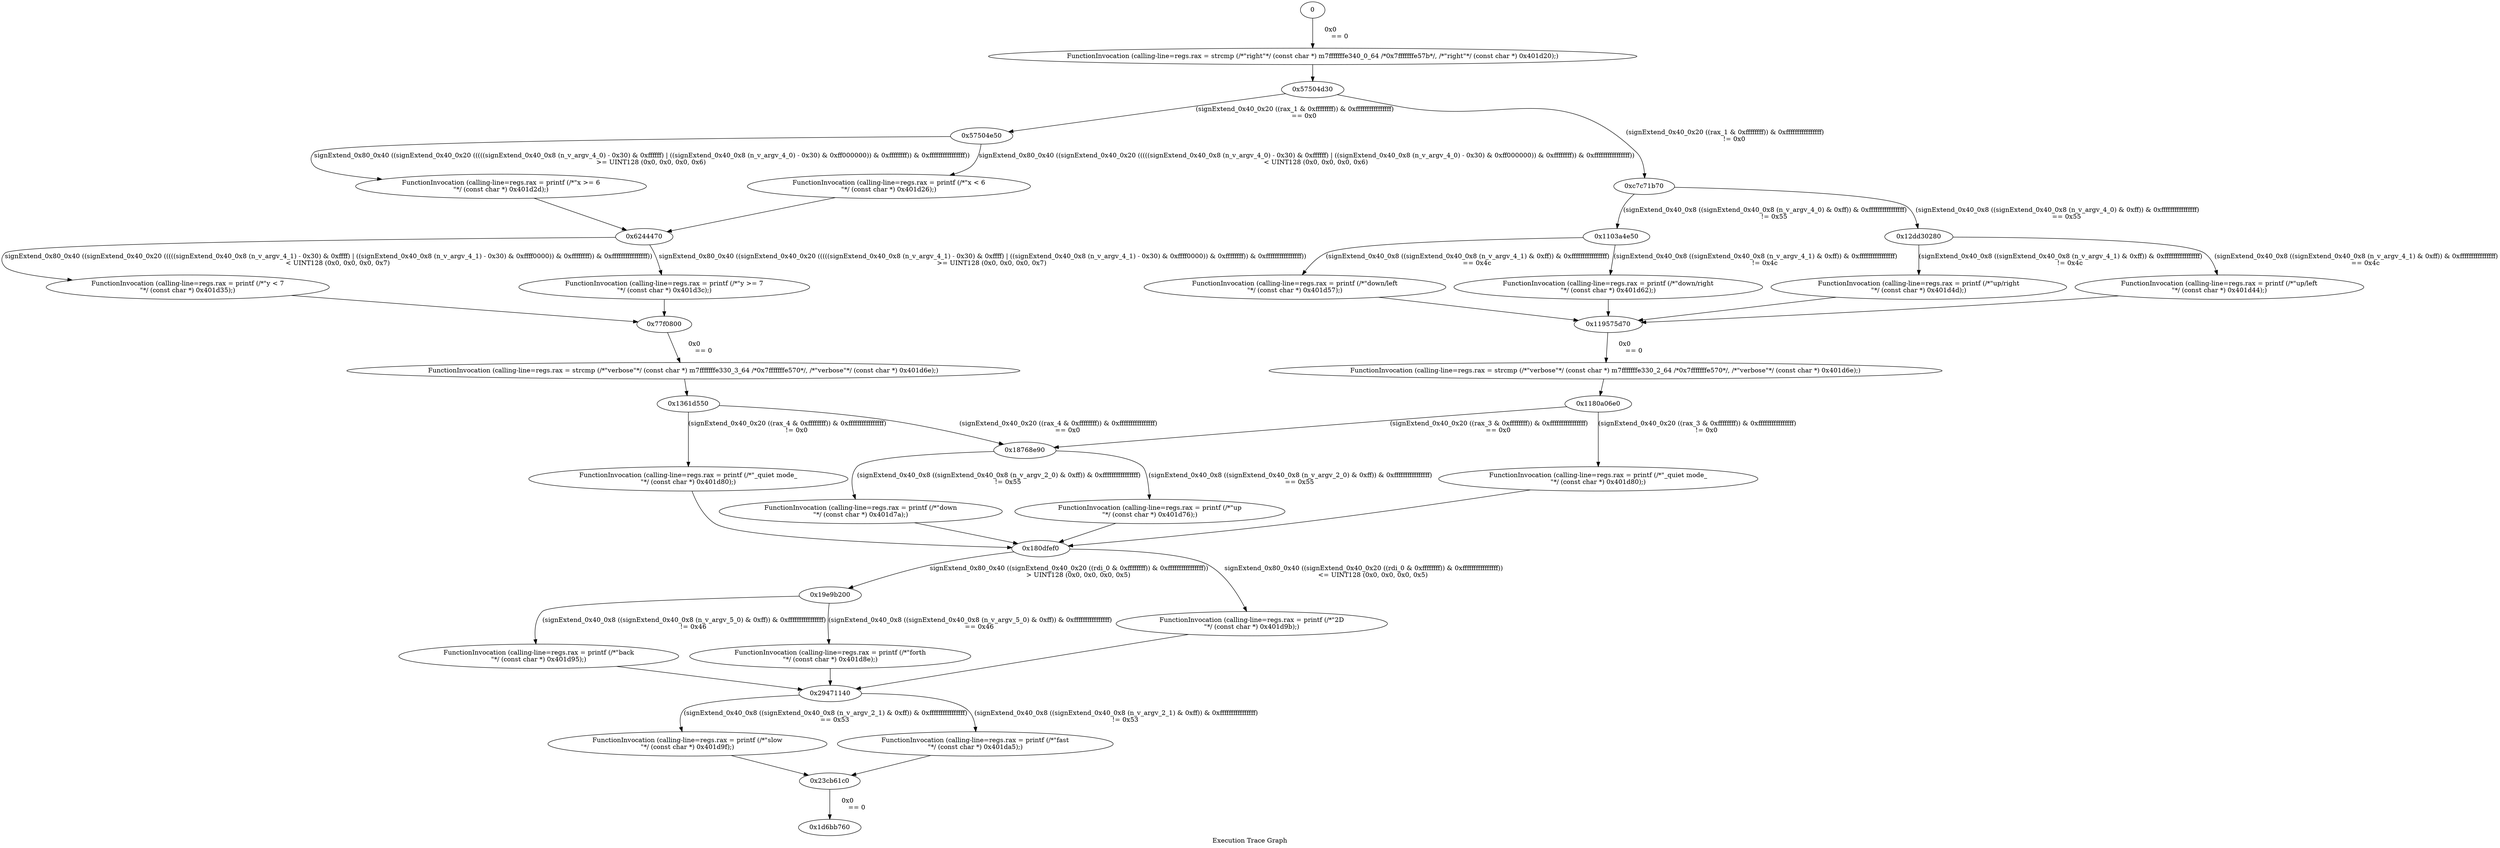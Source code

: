 digraph "Execution Trace Graph" {
	label="Execution Trace Graph";

	Node0 [label = "0"];
	Node0x6244470 [label = "0x6244470"];
	Node0x659e170 [label = "FunctionInvocation (calling-line=regs.rax = printf (/*\"slow\n\"*/ (const char *) 0x401d9f);)"];
	Node0x77f0800 [label = "0x77f0800"];
	Node0xe30c450 [label = "FunctionInvocation (calling-line=regs.rax = printf (/*\"forth\n\"*/ (const char *) 0x401d8e);)"];
	Node0x1361d550 [label = "0x1361d550"];
	Node0x180dfef0 [label = "0x180dfef0"];
	Node0x18768e90 [label = "0x18768e90"];
	Node0x19e9b200 [label = "0x19e9b200"];
	Node0x1d6bb760 [label = "0x1d6bb760"];
	Node0x23cb61c0 [label = "0x23cb61c0"];
	Node0x261d7dc0 [label = "FunctionInvocation (calling-line=regs.rax = printf (/*\"fast\n\"*/ (const char *) 0x401da5);)"];
	Node0x29471140 [label = "0x29471140"];
	Node0x388654a0 [label = "FunctionInvocation (calling-line=regs.rax = printf (/*\"back\n\"*/ (const char *) 0x401d95);)"];
	Node0x57504d30 [label = "0x57504d30"];
	Node0x57504e50 [label = "0x57504e50"];
	Node0x64ba9e10 [label = "FunctionInvocation (calling-line=regs.rax = printf (/*\"2D\n\"*/ (const char *) 0x401d9b);)"];
	Node0x83e3d1a0 [label = "FunctionInvocation (calling-line=regs.rax = printf (/*\"down\n\"*/ (const char *) 0x401d7a);)"];
	Node0x93e4ed20 [label = "FunctionInvocation (calling-line=regs.rax = printf (/*\"up\n\"*/ (const char *) 0x401d76);)"];
	Node0xaa678800 [label = "FunctionInvocation (calling-line=regs.rax = printf (/*\"y < 7\n\"*/ (const char *) 0x401d35);)"];
	Node0xb9dfb2a0 [label = "FunctionInvocation (calling-line=regs.rax = printf (/*\"x < 6\n\"*/ (const char *) 0x401d26);)"];
	Node0xbf4a8e40 [label = "FunctionInvocation (calling-line=regs.rax = printf (/*\"y >= 7\n\"*/ (const char *) 0x401d3c);)"];
	Node0xc7c71b70 [label = "0xc7c71b70"];
	Node0xca04a2c0 [label = "FunctionInvocation (calling-line=regs.rax = strcmp (/*\"verbose\"*/ (const char *) m7fffffffe330_3_64 /*0x7fffffffe570*/, /*\"verbose\"*/ (const char *) 0x401d6e);)"];
	Node0xcd7d75a0 [label = "FunctionInvocation (calling-line=regs.rax = printf (/*\"_quiet mode_\n\"*/ (const char *) 0x401d80);)"];
	Node0xf2bb7980 [label = "FunctionInvocation (calling-line=regs.rax = printf (/*\"x >= 6\n\"*/ (const char *) 0x401d2d);)"];
	Node0xfefbdd80 [label = "FunctionInvocation (calling-line=regs.rax = printf (/*\"down/left\n\"*/ (const char *) 0x401d57);)"];
	Node0x1103a4e50 [label = "0x1103a4e50"];
	Node0x1180a06e0 [label = "0x1180a06e0"];
	Node0x119575d70 [label = "0x119575d70"];
	Node0x12dd30280 [label = "0x12dd30280"];
	Node0x12e96ef00 [label = "FunctionInvocation (calling-line=regs.rax = printf (/*\"down/right\n\"*/ (const char *) 0x401d62);)"];
	Node0x137edaa70 [label = "FunctionInvocation (calling-line=regs.rax = strcmp (/*\"verbose\"*/ (const char *) m7fffffffe330_2_64 /*0x7fffffffe570*/, /*\"verbose\"*/ (const char *) 0x401d6e);)"];
	Node0x13b3d0200 [label = "FunctionInvocation (calling-line=regs.rax = printf (/*\"_quiet mode_\n\"*/ (const char *) 0x401d80);)"];
	Node0x15ffbaf60 [label = "FunctionInvocation (calling-line=regs.rax = printf (/*\"up/right\n\"*/ (const char *) 0x401d4d);)"];
	Node0x160545870 [label = "FunctionInvocation (calling-line=regs.rax = printf (/*\"up/left\n\"*/ (const char *) 0x401d44);)"];
	Node0x1606a93e0 [label = "FunctionInvocation (calling-line=regs.rax = strcmp (/*\"right\"*/ (const char *) m7fffffffe340_0_64 /*0x7fffffffe57b*/, /*\"right\"*/ (const char *) 0x401d20);)"];
	Node0 -> Node0x1606a93e0 [label = "0x0
	 == 0"];
	Node0x1606a93e0 -> Node0x57504d30 [label = ""];
	Node0x57504d30 -> Node0x57504e50 [label = "(signExtend_0x40_0x20 ((rax_1 & 0xffffffff)) & 0xffffffffffffffff)
	 == 0x0"];
	Node0x57504d30 -> Node0xc7c71b70 [label = "(signExtend_0x40_0x20 ((rax_1 & 0xffffffff)) & 0xffffffffffffffff)
	 != 0x0"];
	Node0x57504e50 -> Node0xb9dfb2a0 [label = "signExtend_0x80_0x40 ((signExtend_0x40_0x20 (((((signExtend_0x40_0x8 (n_v_argv_4_0) - 0x30) & 0xffffff) | ((signExtend_0x40_0x8 (n_v_argv_4_0) - 0x30) & 0xff000000)) & 0xffffffff)) & 0xffffffffffffffff))
	 < UINT128 (0x0, 0x0, 0x0, 0x6)"];
	Node0xb9dfb2a0 -> Node0x6244470 [label = ""];
	Node0x57504e50 -> Node0xf2bb7980 [label = "signExtend_0x80_0x40 ((signExtend_0x40_0x20 (((((signExtend_0x40_0x8 (n_v_argv_4_0) - 0x30) & 0xffffff) | ((signExtend_0x40_0x8 (n_v_argv_4_0) - 0x30) & 0xff000000)) & 0xffffffff)) & 0xffffffffffffffff))
	 >= UINT128 (0x0, 0x0, 0x0, 0x6)"];
	Node0xf2bb7980 -> Node0x6244470 [label = ""];
	Node0xc7c71b70 -> Node0x1103a4e50 [label = "(signExtend_0x40_0x8 ((signExtend_0x40_0x8 (n_v_argv_4_0) & 0xff)) & 0xffffffffffffffff)
	 != 0x55"];
	Node0xc7c71b70 -> Node0x12dd30280 [label = "(signExtend_0x40_0x8 ((signExtend_0x40_0x8 (n_v_argv_4_0) & 0xff)) & 0xffffffffffffffff)
	 == 0x55"];
	Node0x6244470 -> Node0xbf4a8e40 [label = "signExtend_0x80_0x40 ((signExtend_0x40_0x20 (((((signExtend_0x40_0x8 (n_v_argv_4_1) - 0x30) & 0xffff) | ((signExtend_0x40_0x8 (n_v_argv_4_1) - 0x30) & 0xffff0000)) & 0xffffffff)) & 0xffffffffffffffff))
	 >= UINT128 (0x0, 0x0, 0x0, 0x7)"];
	Node0xbf4a8e40 -> Node0x77f0800 [label = ""];
	Node0x6244470 -> Node0xaa678800 [label = "signExtend_0x80_0x40 ((signExtend_0x40_0x20 (((((signExtend_0x40_0x8 (n_v_argv_4_1) - 0x30) & 0xffff) | ((signExtend_0x40_0x8 (n_v_argv_4_1) - 0x30) & 0xffff0000)) & 0xffffffff)) & 0xffffffffffffffff))
	 < UINT128 (0x0, 0x0, 0x0, 0x7)"];
	Node0xaa678800 -> Node0x77f0800 [label = ""];
	Node0x1103a4e50 -> Node0x12e96ef00 [label = "(signExtend_0x40_0x8 ((signExtend_0x40_0x8 (n_v_argv_4_1) & 0xff)) & 0xffffffffffffffff)
	 != 0x4c"];
	Node0x12e96ef00 -> Node0x119575d70 [label = ""];
	Node0x1103a4e50 -> Node0xfefbdd80 [label = "(signExtend_0x40_0x8 ((signExtend_0x40_0x8 (n_v_argv_4_1) & 0xff)) & 0xffffffffffffffff)
	 == 0x4c"];
	Node0xfefbdd80 -> Node0x119575d70 [label = ""];
	Node0x12dd30280 -> Node0x15ffbaf60 [label = "(signExtend_0x40_0x8 ((signExtend_0x40_0x8 (n_v_argv_4_1) & 0xff)) & 0xffffffffffffffff)
	 != 0x4c"];
	Node0x15ffbaf60 -> Node0x119575d70 [label = ""];
	Node0x12dd30280 -> Node0x160545870 [label = "(signExtend_0x40_0x8 ((signExtend_0x40_0x8 (n_v_argv_4_1) & 0xff)) & 0xffffffffffffffff)
	 == 0x4c"];
	Node0x160545870 -> Node0x119575d70 [label = ""];
	Node0x77f0800 -> Node0xca04a2c0 [label = "0x0
	 == 0"];
	Node0xca04a2c0 -> Node0x1361d550 [label = ""];
	Node0x119575d70 -> Node0x137edaa70 [label = "0x0
	 == 0"];
	Node0x137edaa70 -> Node0x1180a06e0 [label = ""];
	Node0x1361d550 -> Node0x18768e90 [label = "(signExtend_0x40_0x20 ((rax_4 & 0xffffffff)) & 0xffffffffffffffff)
	 == 0x0"];
	Node0x1361d550 -> Node0xcd7d75a0 [label = "(signExtend_0x40_0x20 ((rax_4 & 0xffffffff)) & 0xffffffffffffffff)
	 != 0x0"];
	Node0xcd7d75a0 -> Node0x180dfef0 [label = ""];
	Node0x1180a06e0 -> Node0x18768e90 [label = "(signExtend_0x40_0x20 ((rax_3 & 0xffffffff)) & 0xffffffffffffffff)
	 == 0x0"];
	Node0x1180a06e0 -> Node0x13b3d0200 [label = "(signExtend_0x40_0x20 ((rax_3 & 0xffffffff)) & 0xffffffffffffffff)
	 != 0x0"];
	Node0x13b3d0200 -> Node0x180dfef0 [label = ""];
	Node0x18768e90 -> Node0x93e4ed20 [label = "(signExtend_0x40_0x8 ((signExtend_0x40_0x8 (n_v_argv_2_0) & 0xff)) & 0xffffffffffffffff)
	 == 0x55"];
	Node0x93e4ed20 -> Node0x180dfef0 [label = ""];
	Node0x18768e90 -> Node0x83e3d1a0 [label = "(signExtend_0x40_0x8 ((signExtend_0x40_0x8 (n_v_argv_2_0) & 0xff)) & 0xffffffffffffffff)
	 != 0x55"];
	Node0x83e3d1a0 -> Node0x180dfef0 [label = ""];
	Node0x180dfef0 -> Node0x19e9b200 [label = "signExtend_0x80_0x40 ((signExtend_0x40_0x20 ((rdi_0 & 0xffffffff)) & 0xffffffffffffffff))
	 > UINT128 (0x0, 0x0, 0x0, 0x5)"];
	Node0x180dfef0 -> Node0x64ba9e10 [label = "signExtend_0x80_0x40 ((signExtend_0x40_0x20 ((rdi_0 & 0xffffffff)) & 0xffffffffffffffff))
	 <= UINT128 (0x0, 0x0, 0x0, 0x5)"];
	Node0x64ba9e10 -> Node0x29471140 [label = ""];
	Node0x19e9b200 -> Node0xe30c450 [label = "(signExtend_0x40_0x8 ((signExtend_0x40_0x8 (n_v_argv_5_0) & 0xff)) & 0xffffffffffffffff)
	 == 0x46"];
	Node0xe30c450 -> Node0x29471140 [label = ""];
	Node0x19e9b200 -> Node0x388654a0 [label = "(signExtend_0x40_0x8 ((signExtend_0x40_0x8 (n_v_argv_5_0) & 0xff)) & 0xffffffffffffffff)
	 != 0x46"];
	Node0x388654a0 -> Node0x29471140 [label = ""];
	Node0x29471140 -> Node0x659e170 [label = "(signExtend_0x40_0x8 ((signExtend_0x40_0x8 (n_v_argv_2_1) & 0xff)) & 0xffffffffffffffff)
	 == 0x53"];
	Node0x659e170 -> Node0x23cb61c0 [label = ""];
	Node0x29471140 -> Node0x261d7dc0 [label = "(signExtend_0x40_0x8 ((signExtend_0x40_0x8 (n_v_argv_2_1) & 0xff)) & 0xffffffffffffffff)
	 != 0x53"];
	Node0x261d7dc0 -> Node0x23cb61c0 [label = ""];
	Node0x23cb61c0 -> Node0x1d6bb760 [label = "0x0
	 == 0"];
}
